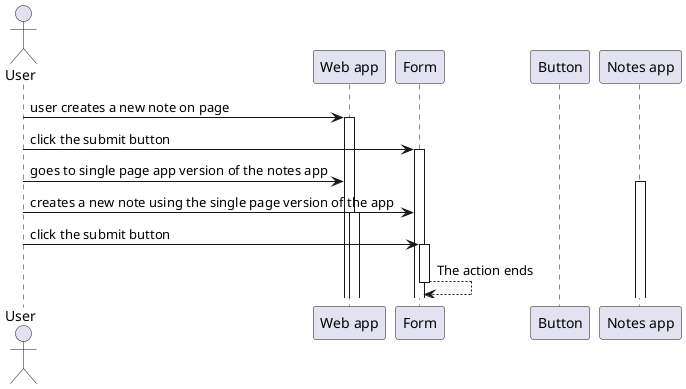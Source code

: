 @startuml Fullstackopen part0
actor User
participant "Web app" as A
participant "Form" as B
participant "Button" as C
participant "Notes app" as D


User -> A: user creates a new note on page
activate A

User -> B: click the submit button
activate B

User -> A: goes to single page app version of the notes app
activate D

User -> B: creates a new note using the single page version of the app
activate A

User -> B: click the submit button
activate B

B --> B: The action ends
deactivate B

@enduml